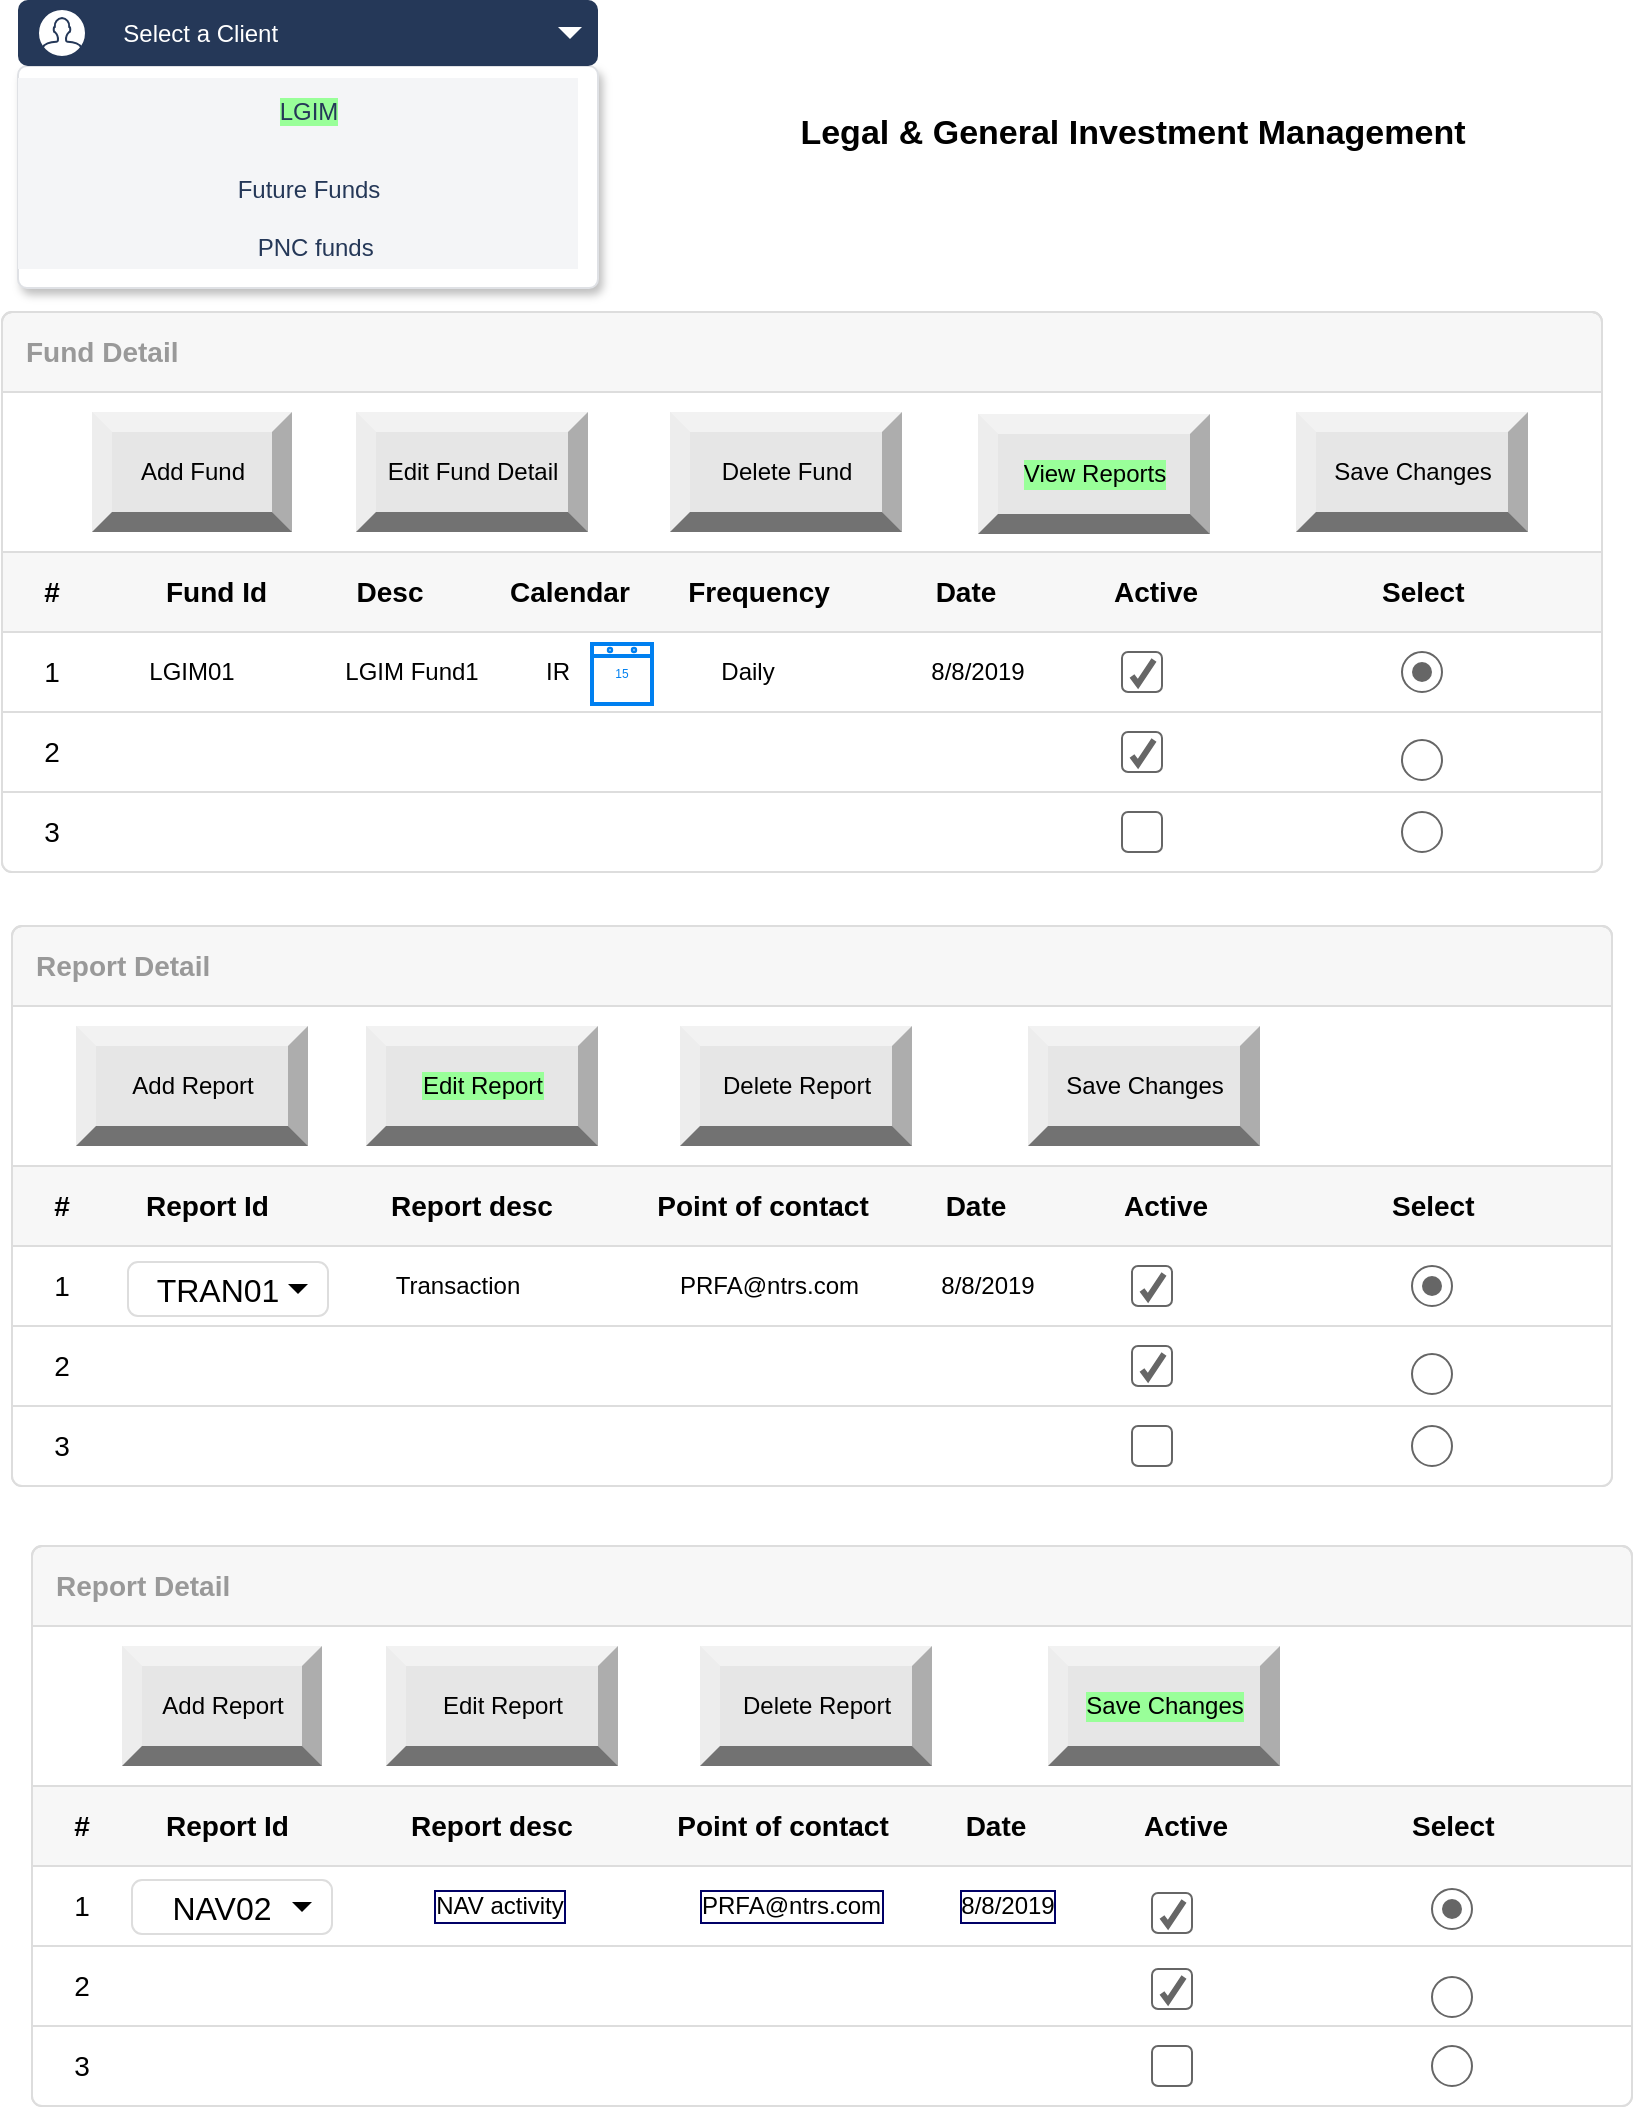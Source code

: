 <mxfile version="11.1.4" type="github"><diagram id="Xmmeb8DMYCsOGrI9Q3NB" name="Page-1"><mxGraphModel dx="942" dy="616" grid="1" gridSize="10" guides="1" tooltips="1" connect="1" arrows="1" fold="1" page="1" pageScale="1" pageWidth="850" pageHeight="1100" background="#ffffff" math="0" shadow="0"><root><mxCell id="0"/><mxCell id="1" parent="0"/><mxCell id="GTf2NlkBPVo104Cg28Fk-45" value="" style="rounded=1;fillColor=#ffffff;strokeColor=#DFE1E5;shadow=1;html=1;arcSize=4" parent="1" vertex="1"><mxGeometry x="40" y="77" width="290" height="111" as="geometry"/></mxCell><mxCell id="GTf2NlkBPVo104Cg28Fk-46" value="&lt;span style=&quot;background-color: rgb(153 , 255 , 153)&quot;&gt;LGIM&lt;/span&gt;" style="rounded=0;fillColor=#F4F5F7;strokeColor=none;shadow=0;html=1;align=center;fontSize=12;spacingLeft=10;fontColor=#253858;resizeWidth=1" parent="GTf2NlkBPVo104Cg28Fk-45" vertex="1"><mxGeometry width="280" height="33" relative="1" as="geometry"><mxPoint y="6" as="offset"/></mxGeometry></mxCell><mxCell id="GTf2NlkBPVo104Cg28Fk-59" value="&lt;div&gt;&amp;nbsp; PNC funds&lt;/div&gt;" style="rounded=0;fillColor=#F4F5F7;strokeColor=none;shadow=0;html=1;align=center;fontSize=12;spacingLeft=10;fontColor=#253858;resizeWidth=1" parent="GTf2NlkBPVo104Cg28Fk-45" vertex="1"><mxGeometry y="68.5" width="280" height="33" as="geometry"><mxPoint y="6" as="offset"/></mxGeometry></mxCell><mxCell id="GTf2NlkBPVo104Cg28Fk-60" value="&lt;div&gt;&lt;span&gt;Future Funds&lt;/span&gt;&lt;/div&gt;" style="rounded=0;fillColor=#F4F5F7;strokeColor=none;shadow=0;html=1;align=center;fontSize=12;spacingLeft=10;fontColor=#253858;resizeWidth=1" parent="GTf2NlkBPVo104Cg28Fk-45" vertex="1"><mxGeometry y="39" width="280" height="33" as="geometry"><mxPoint y="6" as="offset"/></mxGeometry></mxCell><mxCell id="GTf2NlkBPVo104Cg28Fk-64" value="" style="shape=image;html=1;verticalAlign=top;verticalLabelPosition=bottom;labelBackgroundColor=#ffffff;imageAspect=0;aspect=fixed;image=https://cdn2.iconfinder.com/data/icons/hand-gesture-7/154/Hand_Gesture_10-128.png" parent="GTf2NlkBPVo104Cg28Fk-45" vertex="1"><mxGeometry x="152.5" y="25" width="28" height="28" as="geometry"/></mxCell><mxCell id="GTf2NlkBPVo104Cg28Fk-100" value="" style="html=1;shadow=0;dashed=0;shape=mxgraph.bootstrap.rrect;rSize=5;strokeColor=#dddddd;fillColor=#ffffff;whiteSpace=wrap;align=center;" parent="1" vertex="1"><mxGeometry x="32" y="200" width="800" height="280" as="geometry"/></mxCell><mxCell id="GTf2NlkBPVo104Cg28Fk-101" value="Fund Detail" style="html=1;shadow=0;dashed=0;shape=mxgraph.bootstrap.topButton;rSize=5;strokeColor=inherit;fillColor=#000000;fillOpacity=3;fontColor=#999999;fontSize=14;fontStyle=1;align=left;spacingLeft=10;whiteSpace=wrap;resizeWidth=1;" parent="GTf2NlkBPVo104Cg28Fk-100" vertex="1"><mxGeometry width="800" height="40" relative="1" as="geometry"/></mxCell><mxCell id="GTf2NlkBPVo104Cg28Fk-102" value="" style="strokeColor=inherit;fillColor=inherit;gradientColor=inherit;html=1;shadow=0;dashed=0;shape=mxgraph.bootstrap.rect;align=left;spacingLeft=10;whiteSpace=wrap;resizeWidth=1;" parent="GTf2NlkBPVo104Cg28Fk-100" vertex="1"><mxGeometry width="800" height="80" relative="1" as="geometry"><mxPoint y="40" as="offset"/></mxGeometry></mxCell><mxCell id="GTf2NlkBPVo104Cg28Fk-103" value="" style="html=1;shadow=0;dashed=0;shape=mxgraph.bootstrap.rect;strokeColor=inherit;fillColor=#000000;fillOpacity=3;whiteSpace=wrap;resizeWidth=1;" parent="GTf2NlkBPVo104Cg28Fk-100" vertex="1"><mxGeometry width="800" height="40" relative="1" as="geometry"><mxPoint y="120" as="offset"/></mxGeometry></mxCell><mxCell id="GTf2NlkBPVo104Cg28Fk-104" value="#" style="html=1;shadow=0;dashed=0;shape=mxgraph.bootstrap.rect;strokeColor=none;fillColor=none;fontSize=14;fontStyle=1;whiteSpace=wrap;resizeHeight=1;" parent="GTf2NlkBPVo104Cg28Fk-103" vertex="1"><mxGeometry width="50" height="40" relative="1" as="geometry"/></mxCell><mxCell id="GTf2NlkBPVo104Cg28Fk-105" value="Fund Id" style="html=1;shadow=0;dashed=0;shape=mxgraph.bootstrap.rect;strokeColor=none;fillColor=none;fontSize=14;fontStyle=1;align=left;whiteSpace=wrap;resizeHeight=1;" parent="GTf2NlkBPVo104Cg28Fk-103" vertex="1"><mxGeometry width="70" height="40" relative="1" as="geometry"><mxPoint x="80" as="offset"/></mxGeometry></mxCell><mxCell id="GTf2NlkBPVo104Cg28Fk-106" value="Desc" style="html=1;shadow=0;dashed=0;shape=mxgraph.bootstrap.rect;strokeColor=none;fillColor=none;fontSize=14;fontStyle=1;align=center;whiteSpace=wrap;resizeHeight=1;" parent="GTf2NlkBPVo104Cg28Fk-103" vertex="1"><mxGeometry width="90" height="40" relative="1" as="geometry"><mxPoint x="149" as="offset"/></mxGeometry></mxCell><mxCell id="GTf2NlkBPVo104Cg28Fk-107" value="Calendar" style="html=1;shadow=0;dashed=0;shape=mxgraph.bootstrap.rect;strokeColor=none;fillColor=none;fontSize=14;fontStyle=1;align=left;whiteSpace=wrap;resizeHeight=1;" parent="GTf2NlkBPVo104Cg28Fk-103" vertex="1"><mxGeometry width="70" height="40" relative="1" as="geometry"><mxPoint x="252" as="offset"/></mxGeometry></mxCell><mxCell id="GTf2NlkBPVo104Cg28Fk-108" value="Active" style="html=1;shadow=0;dashed=0;shape=mxgraph.bootstrap.rect;strokeColor=none;fillColor=none;fontSize=14;fontStyle=1;align=left;whiteSpace=wrap;resizeHeight=1;" parent="GTf2NlkBPVo104Cg28Fk-103" vertex="1"><mxGeometry width="100" height="40" relative="1" as="geometry"><mxPoint x="554" as="offset"/></mxGeometry></mxCell><mxCell id="GTf2NlkBPVo104Cg28Fk-109" value="Select" style="html=1;shadow=0;dashed=0;shape=mxgraph.bootstrap.rect;strokeColor=none;fillColor=none;fontSize=14;fontStyle=1;align=left;whiteSpace=wrap;resizeHeight=1;" parent="GTf2NlkBPVo104Cg28Fk-103" vertex="1"><mxGeometry width="100" height="40" relative="1" as="geometry"><mxPoint x="688" as="offset"/></mxGeometry></mxCell><mxCell id="GTf2NlkBPVo104Cg28Fk-201" value="&lt;b&gt;&lt;font style=&quot;font-size: 14px&quot;&gt;Date&lt;/font&gt;&lt;/b&gt;" style="text;html=1;strokeColor=none;fillColor=none;align=center;verticalAlign=middle;whiteSpace=wrap;rounded=0;" parent="GTf2NlkBPVo104Cg28Fk-103" vertex="1"><mxGeometry x="462" y="10" width="40" height="20" as="geometry"/></mxCell><mxCell id="GTf2NlkBPVo104Cg28Fk-110" value="" style="strokeColor=inherit;fillColor=inherit;gradientColor=inherit;html=1;shadow=0;dashed=0;shape=mxgraph.bootstrap.rect;whiteSpace=wrap;resizeWidth=1;" parent="GTf2NlkBPVo104Cg28Fk-100" vertex="1"><mxGeometry width="800" height="40" relative="1" as="geometry"><mxPoint y="160" as="offset"/></mxGeometry></mxCell><mxCell id="GTf2NlkBPVo104Cg28Fk-111" value="1" style="html=1;shadow=0;dashed=0;shape=mxgraph.bootstrap.rect;strokeColor=none;fillColor=none;fontSize=14;whiteSpace=wrap;resizeHeight=1;" parent="GTf2NlkBPVo104Cg28Fk-110" vertex="1"><mxGeometry width="50" height="40" relative="1" as="geometry"/></mxCell><mxCell id="GTf2NlkBPVo104Cg28Fk-115" value="" style="html=1;shadow=0;dashed=0;shape=mxgraph.bootstrap.checkbox;fillColor=#FFFFFF;strokeColor=#666666;fontColor=#333333;" parent="GTf2NlkBPVo104Cg28Fk-110" vertex="1"><mxGeometry y="0.5" width="20" height="20" relative="1" as="geometry"><mxPoint x="560" y="-10" as="offset"/></mxGeometry></mxCell><mxCell id="drv5fQkmPPMcYhvdqYtv-43" value="LGIM01" style="text;html=1;strokeColor=none;fillColor=none;align=center;verticalAlign=middle;whiteSpace=wrap;rounded=0;" parent="GTf2NlkBPVo104Cg28Fk-110" vertex="1"><mxGeometry x="75" y="10" width="40" height="20" as="geometry"/></mxCell><mxCell id="drv5fQkmPPMcYhvdqYtv-44" value="IR" style="text;html=1;strokeColor=none;fillColor=none;align=center;verticalAlign=middle;whiteSpace=wrap;rounded=0;" parent="GTf2NlkBPVo104Cg28Fk-110" vertex="1"><mxGeometry x="258" y="10" width="40" height="20" as="geometry"/></mxCell><mxCell id="drv5fQkmPPMcYhvdqYtv-45" value="Daily" style="text;html=1;strokeColor=none;fillColor=none;align=center;verticalAlign=middle;whiteSpace=wrap;rounded=0;" parent="GTf2NlkBPVo104Cg28Fk-110" vertex="1"><mxGeometry x="353" y="10" width="40" height="20" as="geometry"/></mxCell><mxCell id="drv5fQkmPPMcYhvdqYtv-46" value="8/8/2019" style="text;html=1;strokeColor=none;fillColor=none;align=center;verticalAlign=middle;whiteSpace=wrap;rounded=0;" parent="GTf2NlkBPVo104Cg28Fk-110" vertex="1"><mxGeometry x="468" y="10" width="40" height="20" as="geometry"/></mxCell><mxCell id="drv5fQkmPPMcYhvdqYtv-47" value="LGIM Fund1" style="text;html=1;strokeColor=none;fillColor=none;align=center;verticalAlign=middle;whiteSpace=wrap;rounded=0;" parent="GTf2NlkBPVo104Cg28Fk-110" vertex="1"><mxGeometry x="170" y="10" width="70" height="20" as="geometry"/></mxCell><mxCell id="drv5fQkmPPMcYhvdqYtv-184" value="" style="html=1;verticalLabelPosition=bottom;align=center;labelBackgroundColor=#ffffff;verticalAlign=top;strokeWidth=2;strokeColor=#0080F0;fillColor=#ffffff;shadow=0;dashed=0;shape=mxgraph.ios7.icons.calendar;" parent="GTf2NlkBPVo104Cg28Fk-110" vertex="1"><mxGeometry x="295" y="6" width="30" height="30" as="geometry"/></mxCell><mxCell id="GTf2NlkBPVo104Cg28Fk-117" value="" style="strokeColor=inherit;fillColor=inherit;gradientColor=inherit;html=1;shadow=0;dashed=0;shape=mxgraph.bootstrap.rect;whiteSpace=wrap;resizeWidth=1;" parent="GTf2NlkBPVo104Cg28Fk-100" vertex="1"><mxGeometry width="800" height="40" relative="1" as="geometry"><mxPoint y="200" as="offset"/></mxGeometry></mxCell><mxCell id="GTf2NlkBPVo104Cg28Fk-118" value="2" style="html=1;shadow=0;dashed=0;shape=mxgraph.bootstrap.rect;strokeColor=none;fillColor=none;fontSize=14;whiteSpace=wrap;resizeHeight=1;" parent="GTf2NlkBPVo104Cg28Fk-117" vertex="1"><mxGeometry width="50" height="40" relative="1" as="geometry"/></mxCell><mxCell id="GTf2NlkBPVo104Cg28Fk-122" value="" style="html=1;shadow=0;dashed=0;shape=mxgraph.bootstrap.checkbox;fillColor=#ffffff;strokeColor=#666666;" parent="GTf2NlkBPVo104Cg28Fk-117" vertex="1"><mxGeometry y="0.5" width="20" height="20" relative="1" as="geometry"><mxPoint x="560" y="-10" as="offset"/></mxGeometry></mxCell><mxCell id="GTf2NlkBPVo104Cg28Fk-123" value="" style="html=1;shadow=0;dashed=0;shape=mxgraph.bootstrap.radioButton;fillColor=#ffffff;strokeColor=#666666;" parent="GTf2NlkBPVo104Cg28Fk-117" vertex="1"><mxGeometry y="0.5" width="20" height="20" relative="1" as="geometry"><mxPoint x="700" y="-50" as="offset"/></mxGeometry></mxCell><mxCell id="GTf2NlkBPVo104Cg28Fk-116" value="" style="shape=ellipse;strokeColor=#666666;fillColor=#ffffff;html=1;" parent="GTf2NlkBPVo104Cg28Fk-117" vertex="1"><mxGeometry y="0.5" width="20" height="20" relative="1" as="geometry"><mxPoint x="700" y="-6" as="offset"/></mxGeometry></mxCell><mxCell id="GTf2NlkBPVo104Cg28Fk-124" value="" style="strokeColor=inherit;fillColor=inherit;gradientColor=inherit;html=1;shadow=0;dashed=0;shape=mxgraph.bootstrap.bottomButton;rSize=5;whiteSpace=wrap;resizeWidth=1;" parent="GTf2NlkBPVo104Cg28Fk-100" vertex="1"><mxGeometry width="800" height="40" relative="1" as="geometry"><mxPoint y="240" as="offset"/></mxGeometry></mxCell><mxCell id="GTf2NlkBPVo104Cg28Fk-125" value="3" style="html=1;shadow=0;dashed=0;shape=mxgraph.bootstrap.rect;strokeColor=none;fillColor=none;fontSize=14;whiteSpace=wrap;resizeHeight=1;" parent="GTf2NlkBPVo104Cg28Fk-124" vertex="1"><mxGeometry width="50" height="40" relative="1" as="geometry"/></mxCell><mxCell id="GTf2NlkBPVo104Cg28Fk-129" value="" style="html=1;shadow=0;dashed=0;shape=mxgraph.bootstrap.rrect;rSize=3;fillColor=#ffffff;strokeColor=#666666;" parent="GTf2NlkBPVo104Cg28Fk-124" vertex="1"><mxGeometry y="0.5" width="20" height="20" relative="1" as="geometry"><mxPoint x="560" y="-10" as="offset"/></mxGeometry></mxCell><mxCell id="GTf2NlkBPVo104Cg28Fk-130" value="" style="shape=ellipse;fillColor=#ffffff;strokeColor=#666666;html=1;" parent="GTf2NlkBPVo104Cg28Fk-124" vertex="1"><mxGeometry y="0.5" width="20" height="20" relative="1" as="geometry"><mxPoint x="700" y="-10" as="offset"/></mxGeometry></mxCell><mxCell id="GTf2NlkBPVo104Cg28Fk-61" value="Add Fund" style="labelPosition=center;verticalLabelPosition=middle;align=center;html=1;shape=mxgraph.basic.shaded_button;dx=10;fillColor=#E6E6E6;strokeColor=none;" parent="GTf2NlkBPVo104Cg28Fk-100" vertex="1"><mxGeometry x="45" y="50" width="100" height="60" as="geometry"/></mxCell><mxCell id="GTf2NlkBPVo104Cg28Fk-62" value="Edit Fund Detail" style="labelPosition=center;verticalLabelPosition=middle;align=center;html=1;shape=mxgraph.basic.shaded_button;dx=10;fillColor=#E6E6E6;strokeColor=none;" parent="GTf2NlkBPVo104Cg28Fk-100" vertex="1"><mxGeometry x="177" y="50" width="116" height="60" as="geometry"/></mxCell><mxCell id="GTf2NlkBPVo104Cg28Fk-199" value="&lt;b&gt;&lt;font style=&quot;font-size: 14px&quot;&gt;Frequency&lt;/font&gt;&lt;/b&gt;" style="text;html=1;strokeColor=none;fillColor=none;align=center;verticalAlign=middle;whiteSpace=wrap;rounded=0;" parent="GTf2NlkBPVo104Cg28Fk-100" vertex="1"><mxGeometry x="347" y="130" width="63" height="20" as="geometry"/></mxCell><mxCell id="GTf2NlkBPVo104Cg28Fk-202" value="Delete Fund" style="labelPosition=center;verticalLabelPosition=middle;align=center;html=1;shape=mxgraph.basic.shaded_button;dx=10;fillColor=#E6E6E6;strokeColor=none;" parent="GTf2NlkBPVo104Cg28Fk-100" vertex="1"><mxGeometry x="334" y="50" width="116" height="60" as="geometry"/></mxCell><mxCell id="GTf2NlkBPVo104Cg28Fk-203" value="View Reports" style="labelPosition=center;verticalLabelPosition=middle;align=center;html=1;shape=mxgraph.basic.shaded_button;dx=10;fillColor=#E6E6E6;strokeColor=none;labelBackgroundColor=#99FF99;" parent="GTf2NlkBPVo104Cg28Fk-100" vertex="1"><mxGeometry x="488" y="51" width="116" height="60" as="geometry"/></mxCell><mxCell id="GTf2NlkBPVo104Cg28Fk-204" value="Save Changes" style="labelPosition=center;verticalLabelPosition=middle;align=center;html=1;shape=mxgraph.basic.shaded_button;dx=10;fillColor=#E6E6E6;strokeColor=none;" parent="GTf2NlkBPVo104Cg28Fk-100" vertex="1"><mxGeometry x="647" y="50" width="116" height="60" as="geometry"/></mxCell><mxCell id="GTf2NlkBPVo104Cg28Fk-131" value="&lt;b&gt;&lt;font style=&quot;font-size: 17px&quot;&gt;Legal &amp;amp; General Investment Management&lt;/font&gt;&lt;/b&gt;" style="text;html=1;strokeColor=none;fillColor=none;align=center;verticalAlign=middle;whiteSpace=wrap;rounded=0;" parent="1" vertex="1"><mxGeometry x="400" y="91" width="395" height="39" as="geometry"/></mxCell><mxCell id="drv5fQkmPPMcYhvdqYtv-48" value="" style="html=1;shadow=0;dashed=0;shape=mxgraph.bootstrap.rrect;rSize=5;strokeColor=#dddddd;fillColor=#ffffff;whiteSpace=wrap;align=center;" parent="1" vertex="1"><mxGeometry x="37" y="507" width="800" height="280" as="geometry"/></mxCell><mxCell id="drv5fQkmPPMcYhvdqYtv-49" value="Report Detail" style="html=1;shadow=0;dashed=0;shape=mxgraph.bootstrap.topButton;rSize=5;strokeColor=inherit;fillColor=#000000;fillOpacity=3;fontColor=#999999;fontSize=14;fontStyle=1;align=left;spacingLeft=10;whiteSpace=wrap;resizeWidth=1;" parent="drv5fQkmPPMcYhvdqYtv-48" vertex="1"><mxGeometry width="800" height="40" relative="1" as="geometry"/></mxCell><mxCell id="drv5fQkmPPMcYhvdqYtv-50" value="" style="strokeColor=inherit;fillColor=inherit;gradientColor=inherit;html=1;shadow=0;dashed=0;shape=mxgraph.bootstrap.rect;align=left;spacingLeft=10;whiteSpace=wrap;resizeWidth=1;" parent="drv5fQkmPPMcYhvdqYtv-48" vertex="1"><mxGeometry width="800" height="80" relative="1" as="geometry"><mxPoint y="40" as="offset"/></mxGeometry></mxCell><mxCell id="drv5fQkmPPMcYhvdqYtv-51" value="" style="html=1;shadow=0;dashed=0;shape=mxgraph.bootstrap.rect;strokeColor=inherit;fillColor=#000000;fillOpacity=3;whiteSpace=wrap;resizeWidth=1;" parent="drv5fQkmPPMcYhvdqYtv-48" vertex="1"><mxGeometry width="800" height="40" relative="1" as="geometry"><mxPoint y="120" as="offset"/></mxGeometry></mxCell><mxCell id="drv5fQkmPPMcYhvdqYtv-52" value="#" style="html=1;shadow=0;dashed=0;shape=mxgraph.bootstrap.rect;strokeColor=none;fillColor=none;fontSize=14;fontStyle=1;whiteSpace=wrap;resizeHeight=1;" parent="drv5fQkmPPMcYhvdqYtv-51" vertex="1"><mxGeometry width="50" height="40" relative="1" as="geometry"/></mxCell><mxCell id="drv5fQkmPPMcYhvdqYtv-53" value="Report Id" style="html=1;shadow=0;dashed=0;shape=mxgraph.bootstrap.rect;strokeColor=none;fillColor=none;fontSize=14;fontStyle=1;align=left;whiteSpace=wrap;resizeHeight=1;" parent="drv5fQkmPPMcYhvdqYtv-51" vertex="1"><mxGeometry width="70" height="40" relative="1" as="geometry"><mxPoint x="64.5" as="offset"/></mxGeometry></mxCell><mxCell id="drv5fQkmPPMcYhvdqYtv-54" value="Report desc" style="html=1;shadow=0;dashed=0;shape=mxgraph.bootstrap.rect;strokeColor=none;fillColor=none;fontSize=14;fontStyle=1;align=center;whiteSpace=wrap;resizeHeight=1;" parent="drv5fQkmPPMcYhvdqYtv-51" vertex="1"><mxGeometry width="90" height="40" relative="1" as="geometry"><mxPoint x="185" as="offset"/></mxGeometry></mxCell><mxCell id="drv5fQkmPPMcYhvdqYtv-56" value="Active" style="html=1;shadow=0;dashed=0;shape=mxgraph.bootstrap.rect;strokeColor=none;fillColor=none;fontSize=14;fontStyle=1;align=left;whiteSpace=wrap;resizeHeight=1;" parent="drv5fQkmPPMcYhvdqYtv-51" vertex="1"><mxGeometry width="100" height="40" relative="1" as="geometry"><mxPoint x="554" as="offset"/></mxGeometry></mxCell><mxCell id="drv5fQkmPPMcYhvdqYtv-57" value="Select" style="html=1;shadow=0;dashed=0;shape=mxgraph.bootstrap.rect;strokeColor=none;fillColor=none;fontSize=14;fontStyle=1;align=left;whiteSpace=wrap;resizeHeight=1;" parent="drv5fQkmPPMcYhvdqYtv-51" vertex="1"><mxGeometry width="100" height="40" relative="1" as="geometry"><mxPoint x="688" as="offset"/></mxGeometry></mxCell><mxCell id="drv5fQkmPPMcYhvdqYtv-58" value="&lt;b&gt;&lt;font style=&quot;font-size: 14px&quot;&gt;Date&lt;/font&gt;&lt;/b&gt;" style="text;html=1;strokeColor=none;fillColor=none;align=center;verticalAlign=middle;whiteSpace=wrap;rounded=0;" parent="drv5fQkmPPMcYhvdqYtv-51" vertex="1"><mxGeometry x="462" y="10" width="40" height="20" as="geometry"/></mxCell><mxCell id="drv5fQkmPPMcYhvdqYtv-87" value="&lt;font style=&quot;font-size: 14px&quot;&gt;Point of contact&lt;/font&gt;" style="text;html=1;strokeColor=none;fillColor=none;align=center;verticalAlign=middle;whiteSpace=wrap;rounded=0;fontStyle=1" parent="drv5fQkmPPMcYhvdqYtv-51" vertex="1"><mxGeometry x="320" y="10" width="111" height="20" as="geometry"/></mxCell><mxCell id="drv5fQkmPPMcYhvdqYtv-59" value="" style="strokeColor=inherit;fillColor=inherit;gradientColor=inherit;html=1;shadow=0;dashed=0;shape=mxgraph.bootstrap.rect;whiteSpace=wrap;resizeWidth=1;" parent="drv5fQkmPPMcYhvdqYtv-48" vertex="1"><mxGeometry width="800" height="40" relative="1" as="geometry"><mxPoint y="160" as="offset"/></mxGeometry></mxCell><mxCell id="drv5fQkmPPMcYhvdqYtv-60" value="1" style="html=1;shadow=0;dashed=0;shape=mxgraph.bootstrap.rect;strokeColor=none;fillColor=none;fontSize=14;whiteSpace=wrap;resizeHeight=1;" parent="drv5fQkmPPMcYhvdqYtv-59" vertex="1"><mxGeometry width="50" height="40" relative="1" as="geometry"/></mxCell><mxCell id="drv5fQkmPPMcYhvdqYtv-61" value="" style="html=1;shadow=0;dashed=0;shape=mxgraph.bootstrap.checkbox;fillColor=#FFFFFF;strokeColor=#666666;fontColor=#333333;" parent="drv5fQkmPPMcYhvdqYtv-59" vertex="1"><mxGeometry y="0.5" width="20" height="20" relative="1" as="geometry"><mxPoint x="560" y="-10" as="offset"/></mxGeometry></mxCell><mxCell id="drv5fQkmPPMcYhvdqYtv-62" value="TRAN01" style="text;html=1;strokeColor=none;fillColor=none;align=center;verticalAlign=middle;whiteSpace=wrap;rounded=0;" parent="drv5fQkmPPMcYhvdqYtv-59" vertex="1"><mxGeometry x="75" y="10" width="45" height="20" as="geometry"/></mxCell><mxCell id="drv5fQkmPPMcYhvdqYtv-65" value="8/8/2019" style="text;html=1;strokeColor=none;fillColor=none;align=center;verticalAlign=middle;whiteSpace=wrap;rounded=0;" parent="drv5fQkmPPMcYhvdqYtv-59" vertex="1"><mxGeometry x="468" y="10" width="40" height="20" as="geometry"/></mxCell><mxCell id="drv5fQkmPPMcYhvdqYtv-66" value="Transaction" style="text;html=1;strokeColor=none;fillColor=none;align=center;verticalAlign=middle;whiteSpace=wrap;rounded=0;" parent="drv5fQkmPPMcYhvdqYtv-59" vertex="1"><mxGeometry x="188" y="10" width="70" height="20" as="geometry"/></mxCell><mxCell id="drv5fQkmPPMcYhvdqYtv-88" value="PRFA@ntrs.com" style="text;html=1;strokeColor=none;fillColor=none;align=left;verticalAlign=middle;whiteSpace=wrap;rounded=0;" parent="drv5fQkmPPMcYhvdqYtv-59" vertex="1"><mxGeometry x="332" y="10" width="40" height="20" as="geometry"/></mxCell><mxCell id="drv5fQkmPPMcYhvdqYtv-129" value="TRAN01" style="html=1;shadow=0;dashed=0;shape=mxgraph.bootstrap.rrect;rSize=5;strokeColor=#dddddd;spacingRight=10;fontSize=16;whiteSpace=wrap;fillColor=#ffffff;align=center;labelBackgroundColor=#FFFFFF;" parent="drv5fQkmPPMcYhvdqYtv-59" vertex="1"><mxGeometry x="58" y="8" width="100" height="27" as="geometry"/></mxCell><mxCell id="drv5fQkmPPMcYhvdqYtv-130" value="" style="shape=triangle;direction=south;fillColor=#000000;strokeColor=none;perimeter=none;" parent="drv5fQkmPPMcYhvdqYtv-129" vertex="1"><mxGeometry x="1" y="0.5" width="10" height="5" relative="1" as="geometry"><mxPoint x="-20" y="-2.5" as="offset"/></mxGeometry></mxCell><mxCell id="drv5fQkmPPMcYhvdqYtv-67" value="" style="strokeColor=inherit;fillColor=inherit;gradientColor=inherit;html=1;shadow=0;dashed=0;shape=mxgraph.bootstrap.rect;whiteSpace=wrap;resizeWidth=1;" parent="drv5fQkmPPMcYhvdqYtv-48" vertex="1"><mxGeometry width="800" height="40" relative="1" as="geometry"><mxPoint y="200" as="offset"/></mxGeometry></mxCell><mxCell id="drv5fQkmPPMcYhvdqYtv-68" value="2" style="html=1;shadow=0;dashed=0;shape=mxgraph.bootstrap.rect;strokeColor=none;fillColor=none;fontSize=14;whiteSpace=wrap;resizeHeight=1;" parent="drv5fQkmPPMcYhvdqYtv-67" vertex="1"><mxGeometry width="50" height="40" relative="1" as="geometry"/></mxCell><mxCell id="drv5fQkmPPMcYhvdqYtv-69" value="" style="html=1;shadow=0;dashed=0;shape=mxgraph.bootstrap.checkbox;fillColor=#ffffff;strokeColor=#666666;" parent="drv5fQkmPPMcYhvdqYtv-67" vertex="1"><mxGeometry y="0.5" width="20" height="20" relative="1" as="geometry"><mxPoint x="560" y="-10" as="offset"/></mxGeometry></mxCell><mxCell id="drv5fQkmPPMcYhvdqYtv-70" value="" style="html=1;shadow=0;dashed=0;shape=mxgraph.bootstrap.radioButton;fillColor=#ffffff;strokeColor=#666666;" parent="drv5fQkmPPMcYhvdqYtv-67" vertex="1"><mxGeometry y="0.5" width="20" height="20" relative="1" as="geometry"><mxPoint x="700" y="-50" as="offset"/></mxGeometry></mxCell><mxCell id="drv5fQkmPPMcYhvdqYtv-71" value="" style="shape=ellipse;strokeColor=#666666;fillColor=#ffffff;html=1;" parent="drv5fQkmPPMcYhvdqYtv-67" vertex="1"><mxGeometry y="0.5" width="20" height="20" relative="1" as="geometry"><mxPoint x="700" y="-6" as="offset"/></mxGeometry></mxCell><mxCell id="drv5fQkmPPMcYhvdqYtv-72" value="" style="strokeColor=inherit;fillColor=inherit;gradientColor=inherit;html=1;shadow=0;dashed=0;shape=mxgraph.bootstrap.bottomButton;rSize=5;whiteSpace=wrap;resizeWidth=1;" parent="drv5fQkmPPMcYhvdqYtv-48" vertex="1"><mxGeometry width="800" height="40" relative="1" as="geometry"><mxPoint y="240" as="offset"/></mxGeometry></mxCell><mxCell id="drv5fQkmPPMcYhvdqYtv-73" value="3" style="html=1;shadow=0;dashed=0;shape=mxgraph.bootstrap.rect;strokeColor=none;fillColor=none;fontSize=14;whiteSpace=wrap;resizeHeight=1;" parent="drv5fQkmPPMcYhvdqYtv-72" vertex="1"><mxGeometry width="50" height="40" relative="1" as="geometry"/></mxCell><mxCell id="drv5fQkmPPMcYhvdqYtv-74" value="" style="html=1;shadow=0;dashed=0;shape=mxgraph.bootstrap.rrect;rSize=3;fillColor=#ffffff;strokeColor=#666666;" parent="drv5fQkmPPMcYhvdqYtv-72" vertex="1"><mxGeometry y="0.5" width="20" height="20" relative="1" as="geometry"><mxPoint x="560" y="-10" as="offset"/></mxGeometry></mxCell><mxCell id="drv5fQkmPPMcYhvdqYtv-75" value="" style="shape=ellipse;fillColor=#ffffff;strokeColor=#666666;html=1;" parent="drv5fQkmPPMcYhvdqYtv-72" vertex="1"><mxGeometry y="0.5" width="20" height="20" relative="1" as="geometry"><mxPoint x="700" y="-10" as="offset"/></mxGeometry></mxCell><mxCell id="drv5fQkmPPMcYhvdqYtv-77" value="&lt;span style=&quot;background-color: rgb(153 , 255 , 153)&quot;&gt;Edit Report&lt;/span&gt;" style="labelPosition=center;verticalLabelPosition=middle;align=center;html=1;shape=mxgraph.basic.shaded_button;dx=10;fillColor=#E6E6E6;strokeColor=none;" parent="drv5fQkmPPMcYhvdqYtv-48" vertex="1"><mxGeometry x="177" y="50" width="116" height="60" as="geometry"/></mxCell><mxCell id="drv5fQkmPPMcYhvdqYtv-79" value="Delete Report" style="labelPosition=center;verticalLabelPosition=middle;align=center;html=1;shape=mxgraph.basic.shaded_button;dx=10;fillColor=#E6E6E6;strokeColor=none;" parent="drv5fQkmPPMcYhvdqYtv-48" vertex="1"><mxGeometry x="334" y="50" width="116" height="60" as="geometry"/></mxCell><mxCell id="drv5fQkmPPMcYhvdqYtv-81" value="Save Changes" style="labelPosition=center;verticalLabelPosition=middle;align=center;html=1;shape=mxgraph.basic.shaded_button;dx=10;fillColor=#E6E6E6;strokeColor=none;" parent="drv5fQkmPPMcYhvdqYtv-48" vertex="1"><mxGeometry x="508" y="50" width="116" height="60" as="geometry"/></mxCell><mxCell id="drv5fQkmPPMcYhvdqYtv-185" value="Add Report" style="labelPosition=center;verticalLabelPosition=middle;align=center;html=1;shape=mxgraph.basic.shaded_button;dx=10;fillColor=#E6E6E6;strokeColor=none;" parent="drv5fQkmPPMcYhvdqYtv-48" vertex="1"><mxGeometry x="32" y="50" width="116" height="60" as="geometry"/></mxCell><mxCell id="drv5fQkmPPMcYhvdqYtv-89" value="" style="html=1;shadow=0;dashed=0;shape=mxgraph.bootstrap.rrect;rSize=5;strokeColor=#dddddd;fillColor=#ffffff;whiteSpace=wrap;align=center;labelBorderColor=#000066;labelBackgroundColor=#FFFFFF;" parent="1" vertex="1"><mxGeometry x="47" y="817" width="800" height="280" as="geometry"/></mxCell><mxCell id="drv5fQkmPPMcYhvdqYtv-90" value="Report Detail" style="html=1;shadow=0;dashed=0;shape=mxgraph.bootstrap.topButton;rSize=5;strokeColor=inherit;fillColor=#000000;fillOpacity=3;fontColor=#999999;fontSize=14;fontStyle=1;align=left;spacingLeft=10;whiteSpace=wrap;resizeWidth=1;" parent="drv5fQkmPPMcYhvdqYtv-89" vertex="1"><mxGeometry width="800" height="40" relative="1" as="geometry"/></mxCell><mxCell id="drv5fQkmPPMcYhvdqYtv-91" value="" style="strokeColor=inherit;fillColor=inherit;gradientColor=inherit;html=1;shadow=0;dashed=0;shape=mxgraph.bootstrap.rect;align=left;spacingLeft=10;whiteSpace=wrap;resizeWidth=1;" parent="drv5fQkmPPMcYhvdqYtv-89" vertex="1"><mxGeometry width="800" height="80" relative="1" as="geometry"><mxPoint y="40" as="offset"/></mxGeometry></mxCell><mxCell id="drv5fQkmPPMcYhvdqYtv-92" value="" style="html=1;shadow=0;dashed=0;shape=mxgraph.bootstrap.rect;strokeColor=inherit;fillColor=#000000;fillOpacity=3;whiteSpace=wrap;resizeWidth=1;" parent="drv5fQkmPPMcYhvdqYtv-89" vertex="1"><mxGeometry width="800" height="40" relative="1" as="geometry"><mxPoint y="120" as="offset"/></mxGeometry></mxCell><mxCell id="drv5fQkmPPMcYhvdqYtv-93" value="#" style="html=1;shadow=0;dashed=0;shape=mxgraph.bootstrap.rect;strokeColor=none;fillColor=none;fontSize=14;fontStyle=1;whiteSpace=wrap;resizeHeight=1;" parent="drv5fQkmPPMcYhvdqYtv-92" vertex="1"><mxGeometry width="50" height="40" relative="1" as="geometry"/></mxCell><mxCell id="drv5fQkmPPMcYhvdqYtv-94" value="Report Id" style="html=1;shadow=0;dashed=0;shape=mxgraph.bootstrap.rect;strokeColor=none;fillColor=none;fontSize=14;fontStyle=1;align=left;whiteSpace=wrap;resizeHeight=1;" parent="drv5fQkmPPMcYhvdqYtv-92" vertex="1"><mxGeometry width="70" height="40" relative="1" as="geometry"><mxPoint x="64.5" as="offset"/></mxGeometry></mxCell><mxCell id="drv5fQkmPPMcYhvdqYtv-95" value="Report desc" style="html=1;shadow=0;dashed=0;shape=mxgraph.bootstrap.rect;strokeColor=none;fillColor=none;fontSize=14;fontStyle=1;align=center;whiteSpace=wrap;resizeHeight=1;" parent="drv5fQkmPPMcYhvdqYtv-92" vertex="1"><mxGeometry width="90" height="40" relative="1" as="geometry"><mxPoint x="185" as="offset"/></mxGeometry></mxCell><mxCell id="drv5fQkmPPMcYhvdqYtv-96" value="Active" style="html=1;shadow=0;dashed=0;shape=mxgraph.bootstrap.rect;strokeColor=none;fillColor=none;fontSize=14;fontStyle=1;align=left;whiteSpace=wrap;resizeHeight=1;" parent="drv5fQkmPPMcYhvdqYtv-92" vertex="1"><mxGeometry width="100" height="40" relative="1" as="geometry"><mxPoint x="554" as="offset"/></mxGeometry></mxCell><mxCell id="drv5fQkmPPMcYhvdqYtv-97" value="Select" style="html=1;shadow=0;dashed=0;shape=mxgraph.bootstrap.rect;strokeColor=none;fillColor=none;fontSize=14;fontStyle=1;align=left;whiteSpace=wrap;resizeHeight=1;" parent="drv5fQkmPPMcYhvdqYtv-92" vertex="1"><mxGeometry width="100" height="40" relative="1" as="geometry"><mxPoint x="688" as="offset"/></mxGeometry></mxCell><mxCell id="drv5fQkmPPMcYhvdqYtv-98" value="&lt;b&gt;&lt;font style=&quot;font-size: 14px&quot;&gt;Date&lt;/font&gt;&lt;/b&gt;" style="text;html=1;strokeColor=none;fillColor=none;align=center;verticalAlign=middle;whiteSpace=wrap;rounded=0;" parent="drv5fQkmPPMcYhvdqYtv-92" vertex="1"><mxGeometry x="462" y="10" width="40" height="20" as="geometry"/></mxCell><mxCell id="drv5fQkmPPMcYhvdqYtv-99" value="&lt;font style=&quot;font-size: 14px&quot;&gt;Point of contact&lt;/font&gt;" style="text;html=1;strokeColor=none;fillColor=none;align=center;verticalAlign=middle;whiteSpace=wrap;rounded=0;fontStyle=1" parent="drv5fQkmPPMcYhvdqYtv-92" vertex="1"><mxGeometry x="320" y="10" width="111" height="20" as="geometry"/></mxCell><mxCell id="drv5fQkmPPMcYhvdqYtv-100" value="" style="strokeColor=inherit;fillColor=inherit;gradientColor=inherit;html=1;shadow=0;dashed=0;shape=mxgraph.bootstrap.rect;whiteSpace=wrap;resizeWidth=1;" parent="drv5fQkmPPMcYhvdqYtv-89" vertex="1"><mxGeometry width="800" height="47" relative="1" as="geometry"><mxPoint y="160" as="offset"/></mxGeometry></mxCell><mxCell id="drv5fQkmPPMcYhvdqYtv-101" value="1" style="html=1;shadow=0;dashed=0;shape=mxgraph.bootstrap.rect;strokeColor=none;fillColor=none;fontSize=14;whiteSpace=wrap;resizeHeight=1;" parent="drv5fQkmPPMcYhvdqYtv-100" vertex="1"><mxGeometry width="50" height="40" relative="1" as="geometry"/></mxCell><mxCell id="drv5fQkmPPMcYhvdqYtv-102" value="" style="html=1;shadow=0;dashed=0;shape=mxgraph.bootstrap.checkbox;fillColor=#FFFFFF;strokeColor=#666666;fontColor=#333333;" parent="drv5fQkmPPMcYhvdqYtv-100" vertex="1"><mxGeometry y="0.5" width="20" height="20" relative="1" as="geometry"><mxPoint x="560" y="-10" as="offset"/></mxGeometry></mxCell><mxCell id="drv5fQkmPPMcYhvdqYtv-104" value="8/8/2019" style="text;html=1;strokeColor=none;fillColor=none;align=center;verticalAlign=middle;whiteSpace=wrap;rounded=0;labelBorderColor=#000066;" parent="drv5fQkmPPMcYhvdqYtv-100" vertex="1"><mxGeometry x="468" y="10" width="40" height="20" as="geometry"/></mxCell><mxCell id="drv5fQkmPPMcYhvdqYtv-105" value="NAV activity" style="text;html=1;strokeColor=none;fillColor=none;align=center;verticalAlign=middle;whiteSpace=wrap;rounded=0;labelBorderColor=#000066;" parent="drv5fQkmPPMcYhvdqYtv-100" vertex="1"><mxGeometry x="188" y="10" width="92" height="20" as="geometry"/></mxCell><mxCell id="drv5fQkmPPMcYhvdqYtv-106" value="PRFA@ntrs.com" style="text;html=1;strokeColor=none;fillColor=none;align=left;verticalAlign=middle;whiteSpace=wrap;rounded=0;labelBorderColor=#000066;" parent="drv5fQkmPPMcYhvdqYtv-100" vertex="1"><mxGeometry x="332" y="10" width="40" height="20" as="geometry"/></mxCell><mxCell id="drv5fQkmPPMcYhvdqYtv-127" value="NAV02" style="html=1;shadow=0;dashed=0;shape=mxgraph.bootstrap.rrect;rSize=5;strokeColor=#dddddd;spacingRight=10;fontSize=16;whiteSpace=wrap;fillColor=#ffffff;align=center;labelBackgroundColor=#FFFFFF;" parent="drv5fQkmPPMcYhvdqYtv-100" vertex="1"><mxGeometry x="50" y="7" width="100" height="27" as="geometry"/></mxCell><mxCell id="drv5fQkmPPMcYhvdqYtv-128" value="" style="shape=triangle;direction=south;fillColor=#000000;strokeColor=none;perimeter=none;" parent="drv5fQkmPPMcYhvdqYtv-127" vertex="1"><mxGeometry x="1" y="0.5" width="10" height="5" relative="1" as="geometry"><mxPoint x="-20" y="-2.5" as="offset"/></mxGeometry></mxCell><mxCell id="drv5fQkmPPMcYhvdqYtv-107" value="" style="strokeColor=inherit;fillColor=inherit;gradientColor=inherit;html=1;shadow=0;dashed=0;shape=mxgraph.bootstrap.rect;whiteSpace=wrap;resizeWidth=1;" parent="drv5fQkmPPMcYhvdqYtv-89" vertex="1"><mxGeometry width="800" height="43" relative="1" as="geometry"><mxPoint y="200" as="offset"/></mxGeometry></mxCell><mxCell id="drv5fQkmPPMcYhvdqYtv-108" value="2" style="html=1;shadow=0;dashed=0;shape=mxgraph.bootstrap.rect;strokeColor=none;fillColor=none;fontSize=14;whiteSpace=wrap;resizeHeight=1;" parent="drv5fQkmPPMcYhvdqYtv-107" vertex="1"><mxGeometry width="50" height="40" relative="1" as="geometry"/></mxCell><mxCell id="drv5fQkmPPMcYhvdqYtv-109" value="" style="html=1;shadow=0;dashed=0;shape=mxgraph.bootstrap.checkbox;fillColor=#ffffff;strokeColor=#666666;" parent="drv5fQkmPPMcYhvdqYtv-107" vertex="1"><mxGeometry y="0.5" width="20" height="20" relative="1" as="geometry"><mxPoint x="560" y="-10" as="offset"/></mxGeometry></mxCell><mxCell id="drv5fQkmPPMcYhvdqYtv-110" value="" style="html=1;shadow=0;dashed=0;shape=mxgraph.bootstrap.radioButton;fillColor=#ffffff;strokeColor=#666666;" parent="drv5fQkmPPMcYhvdqYtv-107" vertex="1"><mxGeometry y="0.5" width="20" height="20" relative="1" as="geometry"><mxPoint x="700" y="-50" as="offset"/></mxGeometry></mxCell><mxCell id="drv5fQkmPPMcYhvdqYtv-111" value="" style="shape=ellipse;strokeColor=#666666;fillColor=#ffffff;html=1;" parent="drv5fQkmPPMcYhvdqYtv-107" vertex="1"><mxGeometry y="0.5" width="20" height="20" relative="1" as="geometry"><mxPoint x="700" y="-6" as="offset"/></mxGeometry></mxCell><mxCell id="drv5fQkmPPMcYhvdqYtv-112" value="" style="strokeColor=inherit;fillColor=inherit;gradientColor=inherit;html=1;shadow=0;dashed=0;shape=mxgraph.bootstrap.bottomButton;rSize=5;whiteSpace=wrap;resizeWidth=1;" parent="drv5fQkmPPMcYhvdqYtv-89" vertex="1"><mxGeometry width="800" height="40" relative="1" as="geometry"><mxPoint y="240" as="offset"/></mxGeometry></mxCell><mxCell id="drv5fQkmPPMcYhvdqYtv-113" value="3" style="html=1;shadow=0;dashed=0;shape=mxgraph.bootstrap.rect;strokeColor=none;fillColor=none;fontSize=14;whiteSpace=wrap;resizeHeight=1;" parent="drv5fQkmPPMcYhvdqYtv-112" vertex="1"><mxGeometry width="50" height="40" relative="1" as="geometry"/></mxCell><mxCell id="drv5fQkmPPMcYhvdqYtv-114" value="" style="html=1;shadow=0;dashed=0;shape=mxgraph.bootstrap.rrect;rSize=3;fillColor=#ffffff;strokeColor=#666666;" parent="drv5fQkmPPMcYhvdqYtv-112" vertex="1"><mxGeometry y="0.5" width="20" height="20" relative="1" as="geometry"><mxPoint x="560" y="-10" as="offset"/></mxGeometry></mxCell><mxCell id="drv5fQkmPPMcYhvdqYtv-115" value="" style="shape=ellipse;fillColor=#ffffff;strokeColor=#666666;html=1;" parent="drv5fQkmPPMcYhvdqYtv-112" vertex="1"><mxGeometry y="0.5" width="20" height="20" relative="1" as="geometry"><mxPoint x="700" y="-10" as="offset"/></mxGeometry></mxCell><mxCell id="drv5fQkmPPMcYhvdqYtv-116" value="Add Report" style="labelPosition=center;verticalLabelPosition=middle;align=center;html=1;shape=mxgraph.basic.shaded_button;dx=10;fillColor=#E6E6E6;strokeColor=none;" parent="drv5fQkmPPMcYhvdqYtv-89" vertex="1"><mxGeometry x="45" y="50" width="100" height="60" as="geometry"/></mxCell><mxCell id="drv5fQkmPPMcYhvdqYtv-117" value="Edit Report" style="labelPosition=center;verticalLabelPosition=middle;align=center;html=1;shape=mxgraph.basic.shaded_button;dx=10;fillColor=#E6E6E6;strokeColor=none;" parent="drv5fQkmPPMcYhvdqYtv-89" vertex="1"><mxGeometry x="177" y="50" width="116" height="60" as="geometry"/></mxCell><mxCell id="drv5fQkmPPMcYhvdqYtv-118" value="Delete Report" style="labelPosition=center;verticalLabelPosition=middle;align=center;html=1;shape=mxgraph.basic.shaded_button;dx=10;fillColor=#E6E6E6;strokeColor=none;" parent="drv5fQkmPPMcYhvdqYtv-89" vertex="1"><mxGeometry x="334" y="50" width="116" height="60" as="geometry"/></mxCell><mxCell id="drv5fQkmPPMcYhvdqYtv-119" value="Save Changes" style="labelPosition=center;verticalLabelPosition=middle;align=center;html=1;shape=mxgraph.basic.shaded_button;dx=10;fillColor=#E6E6E6;strokeColor=none;labelBackgroundColor=#99FF99;" parent="drv5fQkmPPMcYhvdqYtv-89" vertex="1"><mxGeometry x="508" y="50" width="116" height="60" as="geometry"/></mxCell><mxCell id="drv5fQkmPPMcYhvdqYtv-120" value="" style="rounded=1;fillColor=#253858;strokeColor=none;html=1;" parent="1" vertex="1"><mxGeometry x="40" y="44" width="290" height="33" as="geometry"/></mxCell><mxCell id="drv5fQkmPPMcYhvdqYtv-121" value="" style="shape=triangle;direction=south;fillColor=#ffffff;strokeColor=none;html=1" parent="drv5fQkmPPMcYhvdqYtv-120" vertex="1"><mxGeometry x="1" y="0.5" width="12" height="6" relative="1" as="geometry"><mxPoint x="-20" y="-3" as="offset"/></mxGeometry></mxCell><mxCell id="drv5fQkmPPMcYhvdqYtv-122" value="&amp;nbsp; Select a Client" style="shape=mxgraph.ios7.icons.user;fillColor=#ffffff;strokeColor=#253858;html=1;fontColor=#ffffff;align=left;fontSize=12;spacingLeft=10;labelPosition=right;verticalLabelPosition=middle;verticalAlign=middle;" parent="drv5fQkmPPMcYhvdqYtv-120" vertex="1"><mxGeometry y="0.5" width="24" height="24" relative="1" as="geometry"><mxPoint x="10" y="-12" as="offset"/></mxGeometry></mxCell></root></mxGraphModel></diagram></mxfile>